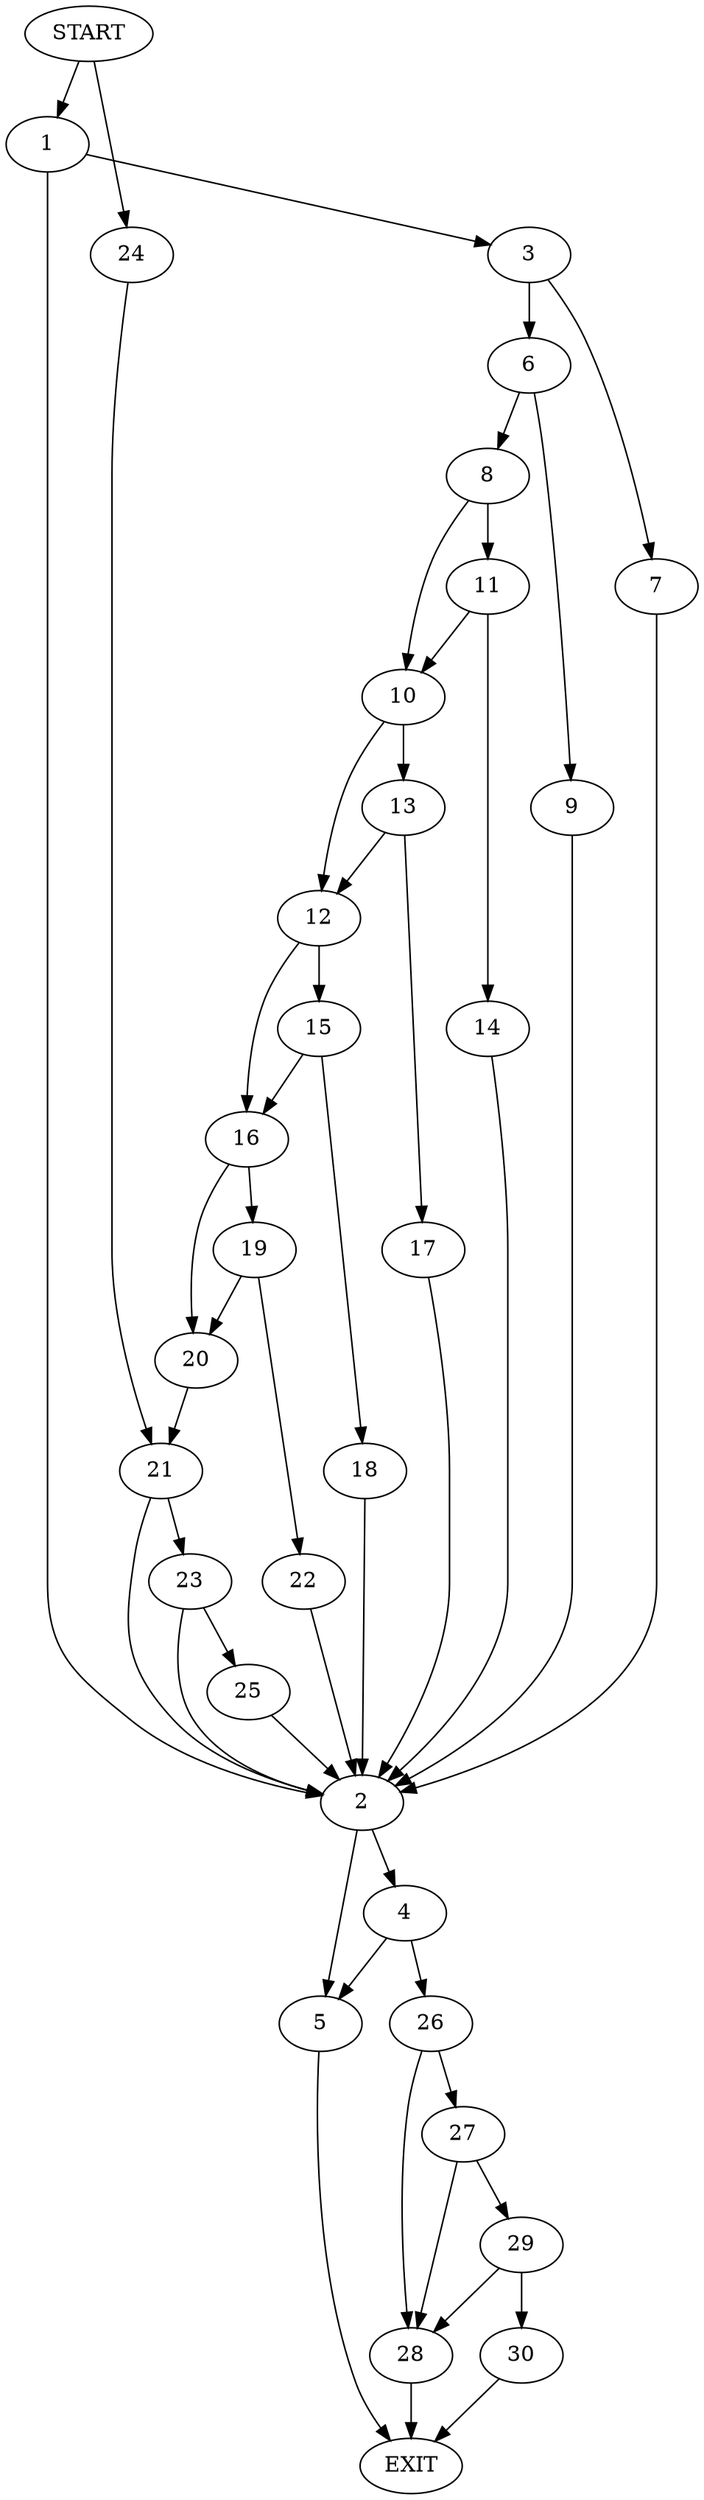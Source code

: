 digraph {
0 [label="START"]
31 [label="EXIT"]
0 -> 1
1 -> 2
1 -> 3
2 -> 4
2 -> 5
3 -> 6
3 -> 7
6 -> 8
6 -> 9
7 -> 2
8 -> 10
8 -> 11
9 -> 2
10 -> 12
10 -> 13
11 -> 14
11 -> 10
14 -> 2
12 -> 15
12 -> 16
13 -> 17
13 -> 12
17 -> 2
15 -> 18
15 -> 16
16 -> 19
16 -> 20
18 -> 2
20 -> 21
19 -> 22
19 -> 20
22 -> 2
21 -> 23
21 -> 2
0 -> 24
24 -> 21
23 -> 25
23 -> 2
25 -> 2
5 -> 31
4 -> 5
4 -> 26
26 -> 27
26 -> 28
28 -> 31
27 -> 29
27 -> 28
29 -> 28
29 -> 30
30 -> 31
}
